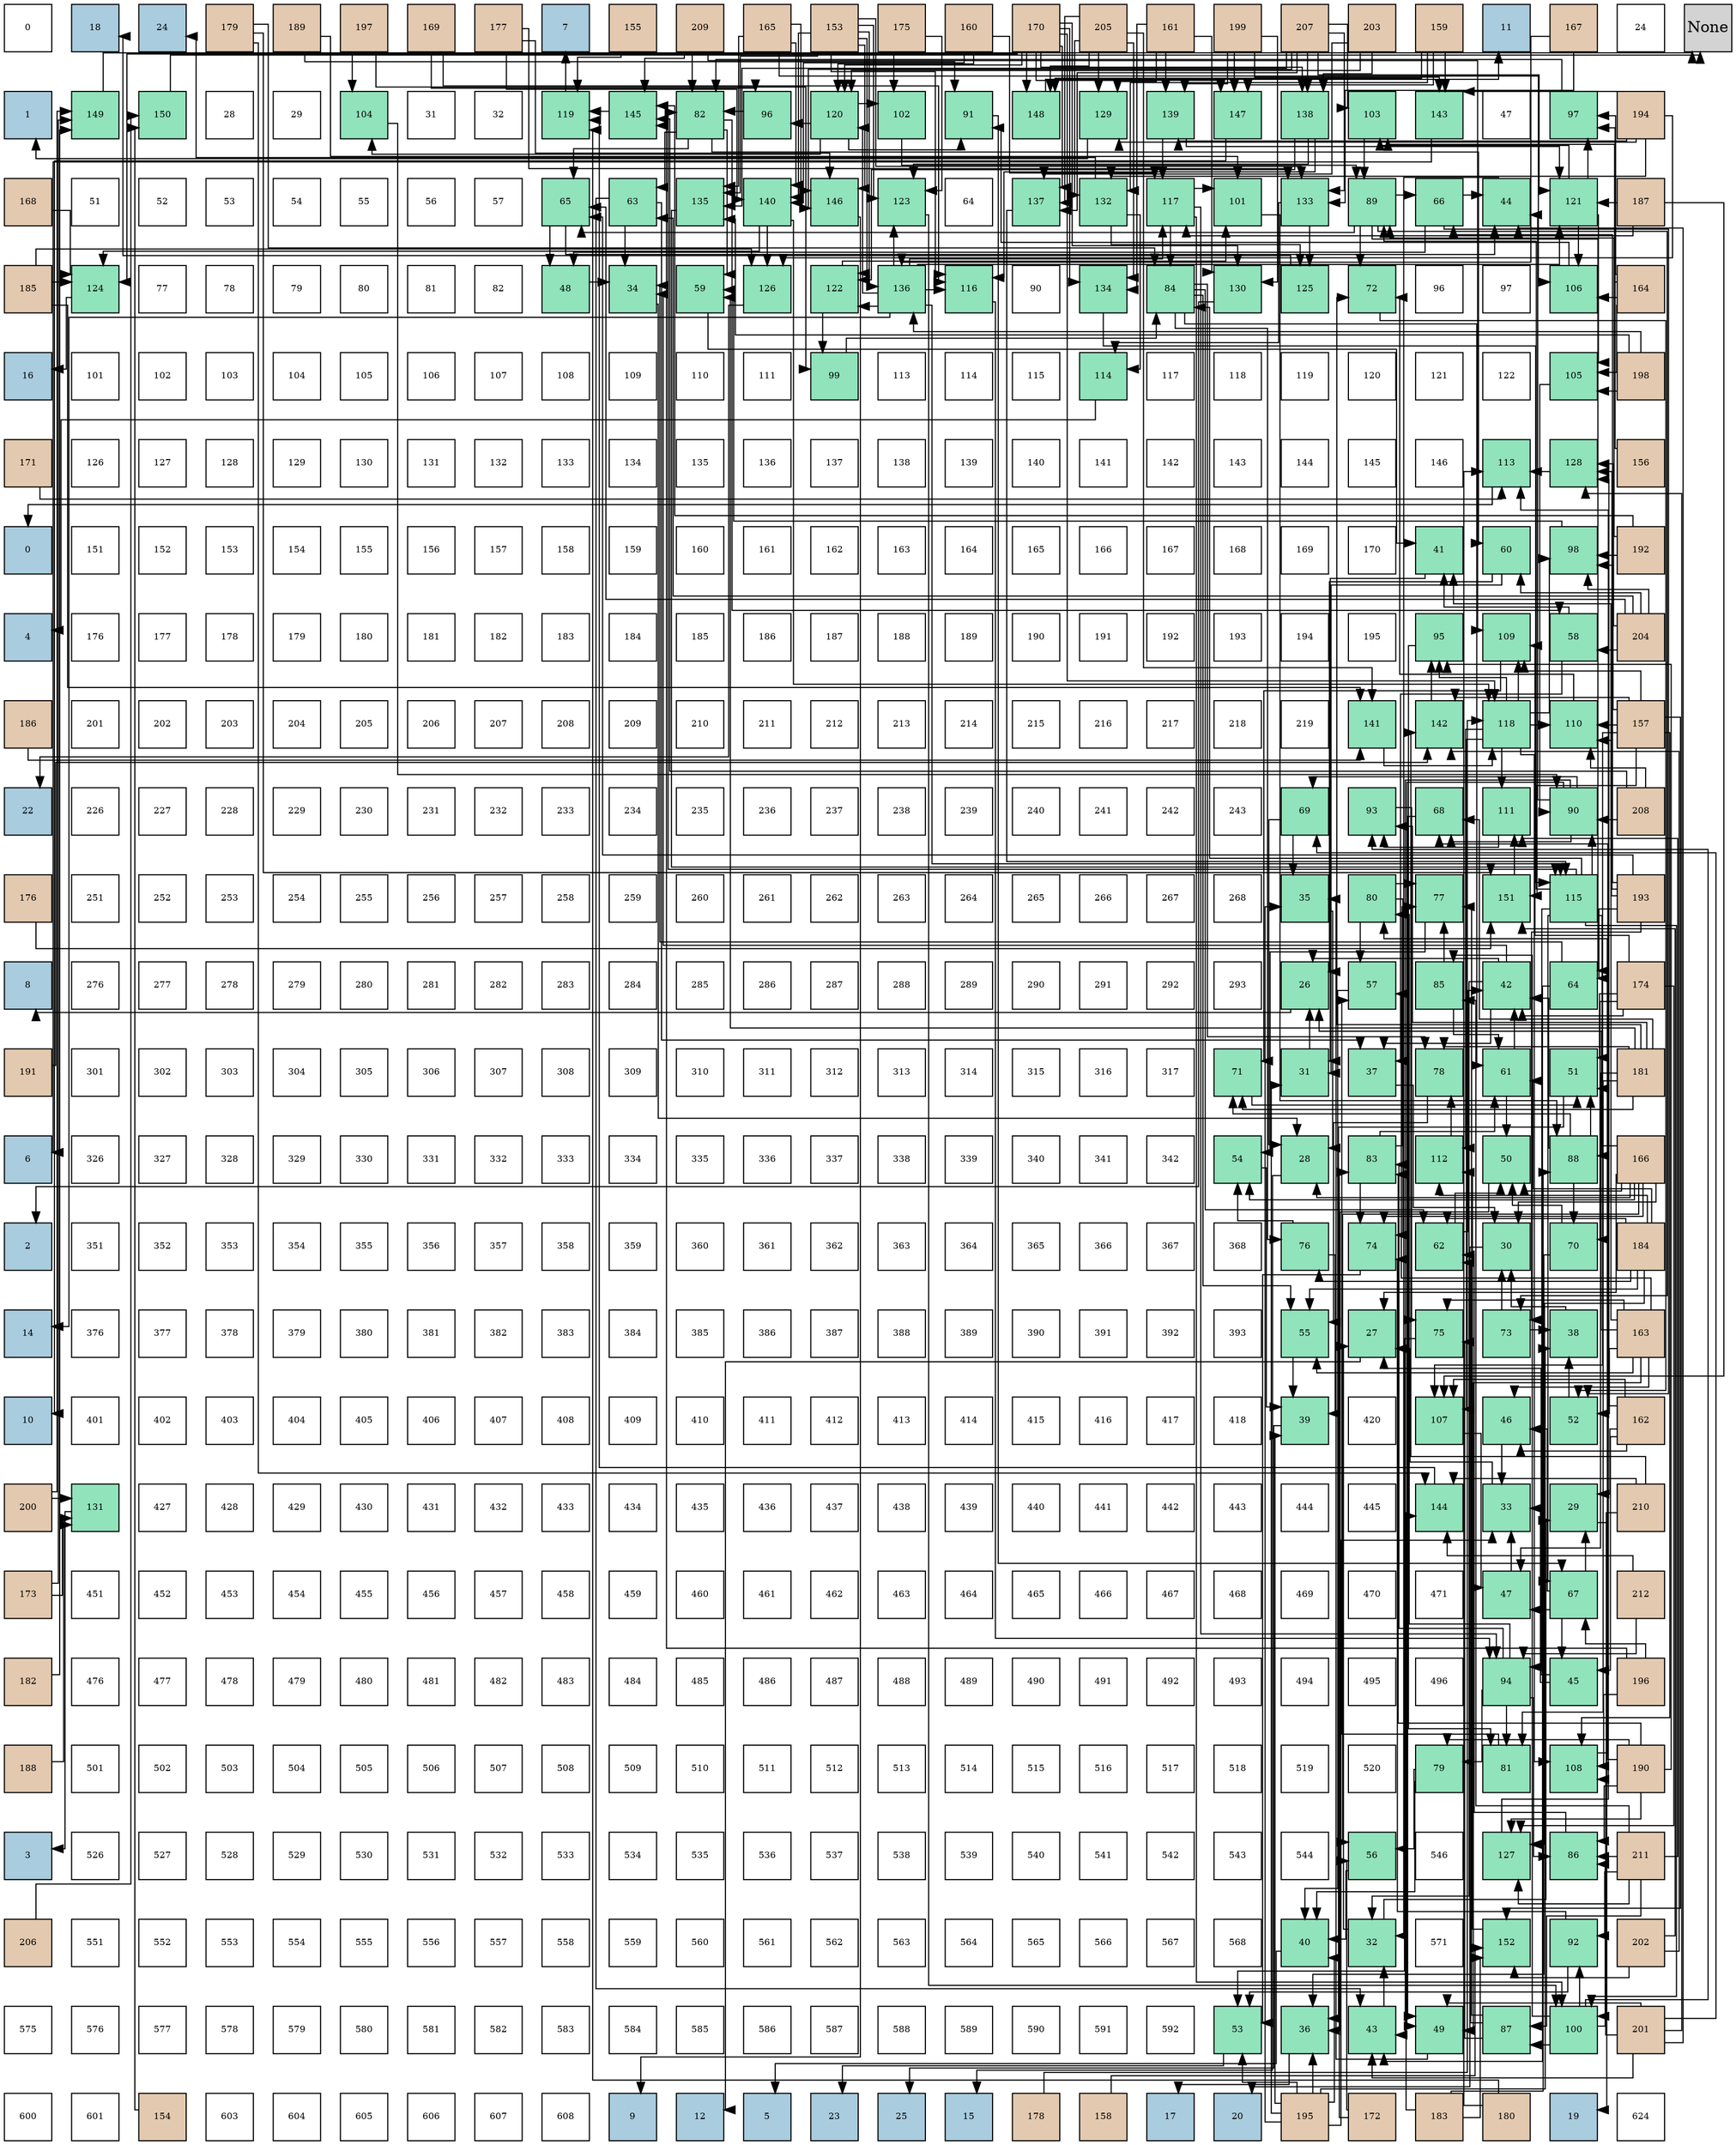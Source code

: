 digraph layout{
 rankdir=TB;
 splines=ortho;
 node [style=filled shape=square fixedsize=true width=0.6];
0[label="0", fontsize=8, fillcolor="#ffffff"];
1[label="18", fontsize=8, fillcolor="#a9ccde"];
2[label="24", fontsize=8, fillcolor="#a9ccde"];
3[label="179", fontsize=8, fillcolor="#e3c9af"];
4[label="189", fontsize=8, fillcolor="#e3c9af"];
5[label="197", fontsize=8, fillcolor="#e3c9af"];
6[label="169", fontsize=8, fillcolor="#e3c9af"];
7[label="177", fontsize=8, fillcolor="#e3c9af"];
8[label="7", fontsize=8, fillcolor="#a9ccde"];
9[label="155", fontsize=8, fillcolor="#e3c9af"];
10[label="209", fontsize=8, fillcolor="#e3c9af"];
11[label="165", fontsize=8, fillcolor="#e3c9af"];
12[label="153", fontsize=8, fillcolor="#e3c9af"];
13[label="175", fontsize=8, fillcolor="#e3c9af"];
14[label="160", fontsize=8, fillcolor="#e3c9af"];
15[label="170", fontsize=8, fillcolor="#e3c9af"];
16[label="205", fontsize=8, fillcolor="#e3c9af"];
17[label="161", fontsize=8, fillcolor="#e3c9af"];
18[label="199", fontsize=8, fillcolor="#e3c9af"];
19[label="207", fontsize=8, fillcolor="#e3c9af"];
20[label="203", fontsize=8, fillcolor="#e3c9af"];
21[label="159", fontsize=8, fillcolor="#e3c9af"];
22[label="11", fontsize=8, fillcolor="#a9ccde"];
23[label="167", fontsize=8, fillcolor="#e3c9af"];
24[label="24", fontsize=8, fillcolor="#ffffff"];
25[label="1", fontsize=8, fillcolor="#a9ccde"];
26[label="149", fontsize=8, fillcolor="#91e3bb"];
27[label="150", fontsize=8, fillcolor="#91e3bb"];
28[label="28", fontsize=8, fillcolor="#ffffff"];
29[label="29", fontsize=8, fillcolor="#ffffff"];
30[label="104", fontsize=8, fillcolor="#91e3bb"];
31[label="31", fontsize=8, fillcolor="#ffffff"];
32[label="32", fontsize=8, fillcolor="#ffffff"];
33[label="119", fontsize=8, fillcolor="#91e3bb"];
34[label="145", fontsize=8, fillcolor="#91e3bb"];
35[label="82", fontsize=8, fillcolor="#91e3bb"];
36[label="96", fontsize=8, fillcolor="#91e3bb"];
37[label="120", fontsize=8, fillcolor="#91e3bb"];
38[label="102", fontsize=8, fillcolor="#91e3bb"];
39[label="91", fontsize=8, fillcolor="#91e3bb"];
40[label="148", fontsize=8, fillcolor="#91e3bb"];
41[label="129", fontsize=8, fillcolor="#91e3bb"];
42[label="139", fontsize=8, fillcolor="#91e3bb"];
43[label="147", fontsize=8, fillcolor="#91e3bb"];
44[label="138", fontsize=8, fillcolor="#91e3bb"];
45[label="103", fontsize=8, fillcolor="#91e3bb"];
46[label="143", fontsize=8, fillcolor="#91e3bb"];
47[label="47", fontsize=8, fillcolor="#ffffff"];
48[label="97", fontsize=8, fillcolor="#91e3bb"];
49[label="194", fontsize=8, fillcolor="#e3c9af"];
50[label="168", fontsize=8, fillcolor="#e3c9af"];
51[label="51", fontsize=8, fillcolor="#ffffff"];
52[label="52", fontsize=8, fillcolor="#ffffff"];
53[label="53", fontsize=8, fillcolor="#ffffff"];
54[label="54", fontsize=8, fillcolor="#ffffff"];
55[label="55", fontsize=8, fillcolor="#ffffff"];
56[label="56", fontsize=8, fillcolor="#ffffff"];
57[label="57", fontsize=8, fillcolor="#ffffff"];
58[label="65", fontsize=8, fillcolor="#91e3bb"];
59[label="63", fontsize=8, fillcolor="#91e3bb"];
60[label="135", fontsize=8, fillcolor="#91e3bb"];
61[label="140", fontsize=8, fillcolor="#91e3bb"];
62[label="146", fontsize=8, fillcolor="#91e3bb"];
63[label="123", fontsize=8, fillcolor="#91e3bb"];
64[label="64", fontsize=8, fillcolor="#ffffff"];
65[label="137", fontsize=8, fillcolor="#91e3bb"];
66[label="132", fontsize=8, fillcolor="#91e3bb"];
67[label="117", fontsize=8, fillcolor="#91e3bb"];
68[label="101", fontsize=8, fillcolor="#91e3bb"];
69[label="133", fontsize=8, fillcolor="#91e3bb"];
70[label="89", fontsize=8, fillcolor="#91e3bb"];
71[label="66", fontsize=8, fillcolor="#91e3bb"];
72[label="44", fontsize=8, fillcolor="#91e3bb"];
73[label="121", fontsize=8, fillcolor="#91e3bb"];
74[label="187", fontsize=8, fillcolor="#e3c9af"];
75[label="185", fontsize=8, fillcolor="#e3c9af"];
76[label="124", fontsize=8, fillcolor="#91e3bb"];
77[label="77", fontsize=8, fillcolor="#ffffff"];
78[label="78", fontsize=8, fillcolor="#ffffff"];
79[label="79", fontsize=8, fillcolor="#ffffff"];
80[label="80", fontsize=8, fillcolor="#ffffff"];
81[label="81", fontsize=8, fillcolor="#ffffff"];
82[label="82", fontsize=8, fillcolor="#ffffff"];
83[label="48", fontsize=8, fillcolor="#91e3bb"];
84[label="34", fontsize=8, fillcolor="#91e3bb"];
85[label="59", fontsize=8, fillcolor="#91e3bb"];
86[label="126", fontsize=8, fillcolor="#91e3bb"];
87[label="122", fontsize=8, fillcolor="#91e3bb"];
88[label="136", fontsize=8, fillcolor="#91e3bb"];
89[label="116", fontsize=8, fillcolor="#91e3bb"];
90[label="90", fontsize=8, fillcolor="#ffffff"];
91[label="134", fontsize=8, fillcolor="#91e3bb"];
92[label="84", fontsize=8, fillcolor="#91e3bb"];
93[label="130", fontsize=8, fillcolor="#91e3bb"];
94[label="125", fontsize=8, fillcolor="#91e3bb"];
95[label="72", fontsize=8, fillcolor="#91e3bb"];
96[label="96", fontsize=8, fillcolor="#ffffff"];
97[label="97", fontsize=8, fillcolor="#ffffff"];
98[label="106", fontsize=8, fillcolor="#91e3bb"];
99[label="164", fontsize=8, fillcolor="#e3c9af"];
100[label="16", fontsize=8, fillcolor="#a9ccde"];
101[label="101", fontsize=8, fillcolor="#ffffff"];
102[label="102", fontsize=8, fillcolor="#ffffff"];
103[label="103", fontsize=8, fillcolor="#ffffff"];
104[label="104", fontsize=8, fillcolor="#ffffff"];
105[label="105", fontsize=8, fillcolor="#ffffff"];
106[label="106", fontsize=8, fillcolor="#ffffff"];
107[label="107", fontsize=8, fillcolor="#ffffff"];
108[label="108", fontsize=8, fillcolor="#ffffff"];
109[label="109", fontsize=8, fillcolor="#ffffff"];
110[label="110", fontsize=8, fillcolor="#ffffff"];
111[label="111", fontsize=8, fillcolor="#ffffff"];
112[label="99", fontsize=8, fillcolor="#91e3bb"];
113[label="113", fontsize=8, fillcolor="#ffffff"];
114[label="114", fontsize=8, fillcolor="#ffffff"];
115[label="115", fontsize=8, fillcolor="#ffffff"];
116[label="114", fontsize=8, fillcolor="#91e3bb"];
117[label="117", fontsize=8, fillcolor="#ffffff"];
118[label="118", fontsize=8, fillcolor="#ffffff"];
119[label="119", fontsize=8, fillcolor="#ffffff"];
120[label="120", fontsize=8, fillcolor="#ffffff"];
121[label="121", fontsize=8, fillcolor="#ffffff"];
122[label="122", fontsize=8, fillcolor="#ffffff"];
123[label="105", fontsize=8, fillcolor="#91e3bb"];
124[label="198", fontsize=8, fillcolor="#e3c9af"];
125[label="171", fontsize=8, fillcolor="#e3c9af"];
126[label="126", fontsize=8, fillcolor="#ffffff"];
127[label="127", fontsize=8, fillcolor="#ffffff"];
128[label="128", fontsize=8, fillcolor="#ffffff"];
129[label="129", fontsize=8, fillcolor="#ffffff"];
130[label="130", fontsize=8, fillcolor="#ffffff"];
131[label="131", fontsize=8, fillcolor="#ffffff"];
132[label="132", fontsize=8, fillcolor="#ffffff"];
133[label="133", fontsize=8, fillcolor="#ffffff"];
134[label="134", fontsize=8, fillcolor="#ffffff"];
135[label="135", fontsize=8, fillcolor="#ffffff"];
136[label="136", fontsize=8, fillcolor="#ffffff"];
137[label="137", fontsize=8, fillcolor="#ffffff"];
138[label="138", fontsize=8, fillcolor="#ffffff"];
139[label="139", fontsize=8, fillcolor="#ffffff"];
140[label="140", fontsize=8, fillcolor="#ffffff"];
141[label="141", fontsize=8, fillcolor="#ffffff"];
142[label="142", fontsize=8, fillcolor="#ffffff"];
143[label="143", fontsize=8, fillcolor="#ffffff"];
144[label="144", fontsize=8, fillcolor="#ffffff"];
145[label="145", fontsize=8, fillcolor="#ffffff"];
146[label="146", fontsize=8, fillcolor="#ffffff"];
147[label="113", fontsize=8, fillcolor="#91e3bb"];
148[label="128", fontsize=8, fillcolor="#91e3bb"];
149[label="156", fontsize=8, fillcolor="#e3c9af"];
150[label="0", fontsize=8, fillcolor="#a9ccde"];
151[label="151", fontsize=8, fillcolor="#ffffff"];
152[label="152", fontsize=8, fillcolor="#ffffff"];
153[label="153", fontsize=8, fillcolor="#ffffff"];
154[label="154", fontsize=8, fillcolor="#ffffff"];
155[label="155", fontsize=8, fillcolor="#ffffff"];
156[label="156", fontsize=8, fillcolor="#ffffff"];
157[label="157", fontsize=8, fillcolor="#ffffff"];
158[label="158", fontsize=8, fillcolor="#ffffff"];
159[label="159", fontsize=8, fillcolor="#ffffff"];
160[label="160", fontsize=8, fillcolor="#ffffff"];
161[label="161", fontsize=8, fillcolor="#ffffff"];
162[label="162", fontsize=8, fillcolor="#ffffff"];
163[label="163", fontsize=8, fillcolor="#ffffff"];
164[label="164", fontsize=8, fillcolor="#ffffff"];
165[label="165", fontsize=8, fillcolor="#ffffff"];
166[label="166", fontsize=8, fillcolor="#ffffff"];
167[label="167", fontsize=8, fillcolor="#ffffff"];
168[label="168", fontsize=8, fillcolor="#ffffff"];
169[label="169", fontsize=8, fillcolor="#ffffff"];
170[label="170", fontsize=8, fillcolor="#ffffff"];
171[label="41", fontsize=8, fillcolor="#91e3bb"];
172[label="60", fontsize=8, fillcolor="#91e3bb"];
173[label="98", fontsize=8, fillcolor="#91e3bb"];
174[label="192", fontsize=8, fillcolor="#e3c9af"];
175[label="4", fontsize=8, fillcolor="#a9ccde"];
176[label="176", fontsize=8, fillcolor="#ffffff"];
177[label="177", fontsize=8, fillcolor="#ffffff"];
178[label="178", fontsize=8, fillcolor="#ffffff"];
179[label="179", fontsize=8, fillcolor="#ffffff"];
180[label="180", fontsize=8, fillcolor="#ffffff"];
181[label="181", fontsize=8, fillcolor="#ffffff"];
182[label="182", fontsize=8, fillcolor="#ffffff"];
183[label="183", fontsize=8, fillcolor="#ffffff"];
184[label="184", fontsize=8, fillcolor="#ffffff"];
185[label="185", fontsize=8, fillcolor="#ffffff"];
186[label="186", fontsize=8, fillcolor="#ffffff"];
187[label="187", fontsize=8, fillcolor="#ffffff"];
188[label="188", fontsize=8, fillcolor="#ffffff"];
189[label="189", fontsize=8, fillcolor="#ffffff"];
190[label="190", fontsize=8, fillcolor="#ffffff"];
191[label="191", fontsize=8, fillcolor="#ffffff"];
192[label="192", fontsize=8, fillcolor="#ffffff"];
193[label="193", fontsize=8, fillcolor="#ffffff"];
194[label="194", fontsize=8, fillcolor="#ffffff"];
195[label="195", fontsize=8, fillcolor="#ffffff"];
196[label="95", fontsize=8, fillcolor="#91e3bb"];
197[label="109", fontsize=8, fillcolor="#91e3bb"];
198[label="58", fontsize=8, fillcolor="#91e3bb"];
199[label="204", fontsize=8, fillcolor="#e3c9af"];
200[label="186", fontsize=8, fillcolor="#e3c9af"];
201[label="201", fontsize=8, fillcolor="#ffffff"];
202[label="202", fontsize=8, fillcolor="#ffffff"];
203[label="203", fontsize=8, fillcolor="#ffffff"];
204[label="204", fontsize=8, fillcolor="#ffffff"];
205[label="205", fontsize=8, fillcolor="#ffffff"];
206[label="206", fontsize=8, fillcolor="#ffffff"];
207[label="207", fontsize=8, fillcolor="#ffffff"];
208[label="208", fontsize=8, fillcolor="#ffffff"];
209[label="209", fontsize=8, fillcolor="#ffffff"];
210[label="210", fontsize=8, fillcolor="#ffffff"];
211[label="211", fontsize=8, fillcolor="#ffffff"];
212[label="212", fontsize=8, fillcolor="#ffffff"];
213[label="213", fontsize=8, fillcolor="#ffffff"];
214[label="214", fontsize=8, fillcolor="#ffffff"];
215[label="215", fontsize=8, fillcolor="#ffffff"];
216[label="216", fontsize=8, fillcolor="#ffffff"];
217[label="217", fontsize=8, fillcolor="#ffffff"];
218[label="218", fontsize=8, fillcolor="#ffffff"];
219[label="219", fontsize=8, fillcolor="#ffffff"];
220[label="141", fontsize=8, fillcolor="#91e3bb"];
221[label="142", fontsize=8, fillcolor="#91e3bb"];
222[label="118", fontsize=8, fillcolor="#91e3bb"];
223[label="110", fontsize=8, fillcolor="#91e3bb"];
224[label="157", fontsize=8, fillcolor="#e3c9af"];
225[label="22", fontsize=8, fillcolor="#a9ccde"];
226[label="226", fontsize=8, fillcolor="#ffffff"];
227[label="227", fontsize=8, fillcolor="#ffffff"];
228[label="228", fontsize=8, fillcolor="#ffffff"];
229[label="229", fontsize=8, fillcolor="#ffffff"];
230[label="230", fontsize=8, fillcolor="#ffffff"];
231[label="231", fontsize=8, fillcolor="#ffffff"];
232[label="232", fontsize=8, fillcolor="#ffffff"];
233[label="233", fontsize=8, fillcolor="#ffffff"];
234[label="234", fontsize=8, fillcolor="#ffffff"];
235[label="235", fontsize=8, fillcolor="#ffffff"];
236[label="236", fontsize=8, fillcolor="#ffffff"];
237[label="237", fontsize=8, fillcolor="#ffffff"];
238[label="238", fontsize=8, fillcolor="#ffffff"];
239[label="239", fontsize=8, fillcolor="#ffffff"];
240[label="240", fontsize=8, fillcolor="#ffffff"];
241[label="241", fontsize=8, fillcolor="#ffffff"];
242[label="242", fontsize=8, fillcolor="#ffffff"];
243[label="243", fontsize=8, fillcolor="#ffffff"];
244[label="69", fontsize=8, fillcolor="#91e3bb"];
245[label="93", fontsize=8, fillcolor="#91e3bb"];
246[label="68", fontsize=8, fillcolor="#91e3bb"];
247[label="111", fontsize=8, fillcolor="#91e3bb"];
248[label="90", fontsize=8, fillcolor="#91e3bb"];
249[label="208", fontsize=8, fillcolor="#e3c9af"];
250[label="176", fontsize=8, fillcolor="#e3c9af"];
251[label="251", fontsize=8, fillcolor="#ffffff"];
252[label="252", fontsize=8, fillcolor="#ffffff"];
253[label="253", fontsize=8, fillcolor="#ffffff"];
254[label="254", fontsize=8, fillcolor="#ffffff"];
255[label="255", fontsize=8, fillcolor="#ffffff"];
256[label="256", fontsize=8, fillcolor="#ffffff"];
257[label="257", fontsize=8, fillcolor="#ffffff"];
258[label="258", fontsize=8, fillcolor="#ffffff"];
259[label="259", fontsize=8, fillcolor="#ffffff"];
260[label="260", fontsize=8, fillcolor="#ffffff"];
261[label="261", fontsize=8, fillcolor="#ffffff"];
262[label="262", fontsize=8, fillcolor="#ffffff"];
263[label="263", fontsize=8, fillcolor="#ffffff"];
264[label="264", fontsize=8, fillcolor="#ffffff"];
265[label="265", fontsize=8, fillcolor="#ffffff"];
266[label="266", fontsize=8, fillcolor="#ffffff"];
267[label="267", fontsize=8, fillcolor="#ffffff"];
268[label="268", fontsize=8, fillcolor="#ffffff"];
269[label="35", fontsize=8, fillcolor="#91e3bb"];
270[label="80", fontsize=8, fillcolor="#91e3bb"];
271[label="77", fontsize=8, fillcolor="#91e3bb"];
272[label="151", fontsize=8, fillcolor="#91e3bb"];
273[label="115", fontsize=8, fillcolor="#91e3bb"];
274[label="193", fontsize=8, fillcolor="#e3c9af"];
275[label="8", fontsize=8, fillcolor="#a9ccde"];
276[label="276", fontsize=8, fillcolor="#ffffff"];
277[label="277", fontsize=8, fillcolor="#ffffff"];
278[label="278", fontsize=8, fillcolor="#ffffff"];
279[label="279", fontsize=8, fillcolor="#ffffff"];
280[label="280", fontsize=8, fillcolor="#ffffff"];
281[label="281", fontsize=8, fillcolor="#ffffff"];
282[label="282", fontsize=8, fillcolor="#ffffff"];
283[label="283", fontsize=8, fillcolor="#ffffff"];
284[label="284", fontsize=8, fillcolor="#ffffff"];
285[label="285", fontsize=8, fillcolor="#ffffff"];
286[label="286", fontsize=8, fillcolor="#ffffff"];
287[label="287", fontsize=8, fillcolor="#ffffff"];
288[label="288", fontsize=8, fillcolor="#ffffff"];
289[label="289", fontsize=8, fillcolor="#ffffff"];
290[label="290", fontsize=8, fillcolor="#ffffff"];
291[label="291", fontsize=8, fillcolor="#ffffff"];
292[label="292", fontsize=8, fillcolor="#ffffff"];
293[label="293", fontsize=8, fillcolor="#ffffff"];
294[label="26", fontsize=8, fillcolor="#91e3bb"];
295[label="57", fontsize=8, fillcolor="#91e3bb"];
296[label="85", fontsize=8, fillcolor="#91e3bb"];
297[label="42", fontsize=8, fillcolor="#91e3bb"];
298[label="64", fontsize=8, fillcolor="#91e3bb"];
299[label="174", fontsize=8, fillcolor="#e3c9af"];
300[label="191", fontsize=8, fillcolor="#e3c9af"];
301[label="301", fontsize=8, fillcolor="#ffffff"];
302[label="302", fontsize=8, fillcolor="#ffffff"];
303[label="303", fontsize=8, fillcolor="#ffffff"];
304[label="304", fontsize=8, fillcolor="#ffffff"];
305[label="305", fontsize=8, fillcolor="#ffffff"];
306[label="306", fontsize=8, fillcolor="#ffffff"];
307[label="307", fontsize=8, fillcolor="#ffffff"];
308[label="308", fontsize=8, fillcolor="#ffffff"];
309[label="309", fontsize=8, fillcolor="#ffffff"];
310[label="310", fontsize=8, fillcolor="#ffffff"];
311[label="311", fontsize=8, fillcolor="#ffffff"];
312[label="312", fontsize=8, fillcolor="#ffffff"];
313[label="313", fontsize=8, fillcolor="#ffffff"];
314[label="314", fontsize=8, fillcolor="#ffffff"];
315[label="315", fontsize=8, fillcolor="#ffffff"];
316[label="316", fontsize=8, fillcolor="#ffffff"];
317[label="317", fontsize=8, fillcolor="#ffffff"];
318[label="71", fontsize=8, fillcolor="#91e3bb"];
319[label="31", fontsize=8, fillcolor="#91e3bb"];
320[label="37", fontsize=8, fillcolor="#91e3bb"];
321[label="78", fontsize=8, fillcolor="#91e3bb"];
322[label="61", fontsize=8, fillcolor="#91e3bb"];
323[label="51", fontsize=8, fillcolor="#91e3bb"];
324[label="181", fontsize=8, fillcolor="#e3c9af"];
325[label="6", fontsize=8, fillcolor="#a9ccde"];
326[label="326", fontsize=8, fillcolor="#ffffff"];
327[label="327", fontsize=8, fillcolor="#ffffff"];
328[label="328", fontsize=8, fillcolor="#ffffff"];
329[label="329", fontsize=8, fillcolor="#ffffff"];
330[label="330", fontsize=8, fillcolor="#ffffff"];
331[label="331", fontsize=8, fillcolor="#ffffff"];
332[label="332", fontsize=8, fillcolor="#ffffff"];
333[label="333", fontsize=8, fillcolor="#ffffff"];
334[label="334", fontsize=8, fillcolor="#ffffff"];
335[label="335", fontsize=8, fillcolor="#ffffff"];
336[label="336", fontsize=8, fillcolor="#ffffff"];
337[label="337", fontsize=8, fillcolor="#ffffff"];
338[label="338", fontsize=8, fillcolor="#ffffff"];
339[label="339", fontsize=8, fillcolor="#ffffff"];
340[label="340", fontsize=8, fillcolor="#ffffff"];
341[label="341", fontsize=8, fillcolor="#ffffff"];
342[label="342", fontsize=8, fillcolor="#ffffff"];
343[label="54", fontsize=8, fillcolor="#91e3bb"];
344[label="28", fontsize=8, fillcolor="#91e3bb"];
345[label="83", fontsize=8, fillcolor="#91e3bb"];
346[label="112", fontsize=8, fillcolor="#91e3bb"];
347[label="50", fontsize=8, fillcolor="#91e3bb"];
348[label="88", fontsize=8, fillcolor="#91e3bb"];
349[label="166", fontsize=8, fillcolor="#e3c9af"];
350[label="2", fontsize=8, fillcolor="#a9ccde"];
351[label="351", fontsize=8, fillcolor="#ffffff"];
352[label="352", fontsize=8, fillcolor="#ffffff"];
353[label="353", fontsize=8, fillcolor="#ffffff"];
354[label="354", fontsize=8, fillcolor="#ffffff"];
355[label="355", fontsize=8, fillcolor="#ffffff"];
356[label="356", fontsize=8, fillcolor="#ffffff"];
357[label="357", fontsize=8, fillcolor="#ffffff"];
358[label="358", fontsize=8, fillcolor="#ffffff"];
359[label="359", fontsize=8, fillcolor="#ffffff"];
360[label="360", fontsize=8, fillcolor="#ffffff"];
361[label="361", fontsize=8, fillcolor="#ffffff"];
362[label="362", fontsize=8, fillcolor="#ffffff"];
363[label="363", fontsize=8, fillcolor="#ffffff"];
364[label="364", fontsize=8, fillcolor="#ffffff"];
365[label="365", fontsize=8, fillcolor="#ffffff"];
366[label="366", fontsize=8, fillcolor="#ffffff"];
367[label="367", fontsize=8, fillcolor="#ffffff"];
368[label="368", fontsize=8, fillcolor="#ffffff"];
369[label="76", fontsize=8, fillcolor="#91e3bb"];
370[label="74", fontsize=8, fillcolor="#91e3bb"];
371[label="62", fontsize=8, fillcolor="#91e3bb"];
372[label="30", fontsize=8, fillcolor="#91e3bb"];
373[label="70", fontsize=8, fillcolor="#91e3bb"];
374[label="184", fontsize=8, fillcolor="#e3c9af"];
375[label="14", fontsize=8, fillcolor="#a9ccde"];
376[label="376", fontsize=8, fillcolor="#ffffff"];
377[label="377", fontsize=8, fillcolor="#ffffff"];
378[label="378", fontsize=8, fillcolor="#ffffff"];
379[label="379", fontsize=8, fillcolor="#ffffff"];
380[label="380", fontsize=8, fillcolor="#ffffff"];
381[label="381", fontsize=8, fillcolor="#ffffff"];
382[label="382", fontsize=8, fillcolor="#ffffff"];
383[label="383", fontsize=8, fillcolor="#ffffff"];
384[label="384", fontsize=8, fillcolor="#ffffff"];
385[label="385", fontsize=8, fillcolor="#ffffff"];
386[label="386", fontsize=8, fillcolor="#ffffff"];
387[label="387", fontsize=8, fillcolor="#ffffff"];
388[label="388", fontsize=8, fillcolor="#ffffff"];
389[label="389", fontsize=8, fillcolor="#ffffff"];
390[label="390", fontsize=8, fillcolor="#ffffff"];
391[label="391", fontsize=8, fillcolor="#ffffff"];
392[label="392", fontsize=8, fillcolor="#ffffff"];
393[label="393", fontsize=8, fillcolor="#ffffff"];
394[label="55", fontsize=8, fillcolor="#91e3bb"];
395[label="27", fontsize=8, fillcolor="#91e3bb"];
396[label="75", fontsize=8, fillcolor="#91e3bb"];
397[label="73", fontsize=8, fillcolor="#91e3bb"];
398[label="38", fontsize=8, fillcolor="#91e3bb"];
399[label="163", fontsize=8, fillcolor="#e3c9af"];
400[label="10", fontsize=8, fillcolor="#a9ccde"];
401[label="401", fontsize=8, fillcolor="#ffffff"];
402[label="402", fontsize=8, fillcolor="#ffffff"];
403[label="403", fontsize=8, fillcolor="#ffffff"];
404[label="404", fontsize=8, fillcolor="#ffffff"];
405[label="405", fontsize=8, fillcolor="#ffffff"];
406[label="406", fontsize=8, fillcolor="#ffffff"];
407[label="407", fontsize=8, fillcolor="#ffffff"];
408[label="408", fontsize=8, fillcolor="#ffffff"];
409[label="409", fontsize=8, fillcolor="#ffffff"];
410[label="410", fontsize=8, fillcolor="#ffffff"];
411[label="411", fontsize=8, fillcolor="#ffffff"];
412[label="412", fontsize=8, fillcolor="#ffffff"];
413[label="413", fontsize=8, fillcolor="#ffffff"];
414[label="414", fontsize=8, fillcolor="#ffffff"];
415[label="415", fontsize=8, fillcolor="#ffffff"];
416[label="416", fontsize=8, fillcolor="#ffffff"];
417[label="417", fontsize=8, fillcolor="#ffffff"];
418[label="418", fontsize=8, fillcolor="#ffffff"];
419[label="39", fontsize=8, fillcolor="#91e3bb"];
420[label="420", fontsize=8, fillcolor="#ffffff"];
421[label="107", fontsize=8, fillcolor="#91e3bb"];
422[label="46", fontsize=8, fillcolor="#91e3bb"];
423[label="52", fontsize=8, fillcolor="#91e3bb"];
424[label="162", fontsize=8, fillcolor="#e3c9af"];
425[label="200", fontsize=8, fillcolor="#e3c9af"];
426[label="131", fontsize=8, fillcolor="#91e3bb"];
427[label="427", fontsize=8, fillcolor="#ffffff"];
428[label="428", fontsize=8, fillcolor="#ffffff"];
429[label="429", fontsize=8, fillcolor="#ffffff"];
430[label="430", fontsize=8, fillcolor="#ffffff"];
431[label="431", fontsize=8, fillcolor="#ffffff"];
432[label="432", fontsize=8, fillcolor="#ffffff"];
433[label="433", fontsize=8, fillcolor="#ffffff"];
434[label="434", fontsize=8, fillcolor="#ffffff"];
435[label="435", fontsize=8, fillcolor="#ffffff"];
436[label="436", fontsize=8, fillcolor="#ffffff"];
437[label="437", fontsize=8, fillcolor="#ffffff"];
438[label="438", fontsize=8, fillcolor="#ffffff"];
439[label="439", fontsize=8, fillcolor="#ffffff"];
440[label="440", fontsize=8, fillcolor="#ffffff"];
441[label="441", fontsize=8, fillcolor="#ffffff"];
442[label="442", fontsize=8, fillcolor="#ffffff"];
443[label="443", fontsize=8, fillcolor="#ffffff"];
444[label="444", fontsize=8, fillcolor="#ffffff"];
445[label="445", fontsize=8, fillcolor="#ffffff"];
446[label="144", fontsize=8, fillcolor="#91e3bb"];
447[label="33", fontsize=8, fillcolor="#91e3bb"];
448[label="29", fontsize=8, fillcolor="#91e3bb"];
449[label="210", fontsize=8, fillcolor="#e3c9af"];
450[label="173", fontsize=8, fillcolor="#e3c9af"];
451[label="451", fontsize=8, fillcolor="#ffffff"];
452[label="452", fontsize=8, fillcolor="#ffffff"];
453[label="453", fontsize=8, fillcolor="#ffffff"];
454[label="454", fontsize=8, fillcolor="#ffffff"];
455[label="455", fontsize=8, fillcolor="#ffffff"];
456[label="456", fontsize=8, fillcolor="#ffffff"];
457[label="457", fontsize=8, fillcolor="#ffffff"];
458[label="458", fontsize=8, fillcolor="#ffffff"];
459[label="459", fontsize=8, fillcolor="#ffffff"];
460[label="460", fontsize=8, fillcolor="#ffffff"];
461[label="461", fontsize=8, fillcolor="#ffffff"];
462[label="462", fontsize=8, fillcolor="#ffffff"];
463[label="463", fontsize=8, fillcolor="#ffffff"];
464[label="464", fontsize=8, fillcolor="#ffffff"];
465[label="465", fontsize=8, fillcolor="#ffffff"];
466[label="466", fontsize=8, fillcolor="#ffffff"];
467[label="467", fontsize=8, fillcolor="#ffffff"];
468[label="468", fontsize=8, fillcolor="#ffffff"];
469[label="469", fontsize=8, fillcolor="#ffffff"];
470[label="470", fontsize=8, fillcolor="#ffffff"];
471[label="471", fontsize=8, fillcolor="#ffffff"];
472[label="47", fontsize=8, fillcolor="#91e3bb"];
473[label="67", fontsize=8, fillcolor="#91e3bb"];
474[label="212", fontsize=8, fillcolor="#e3c9af"];
475[label="182", fontsize=8, fillcolor="#e3c9af"];
476[label="476", fontsize=8, fillcolor="#ffffff"];
477[label="477", fontsize=8, fillcolor="#ffffff"];
478[label="478", fontsize=8, fillcolor="#ffffff"];
479[label="479", fontsize=8, fillcolor="#ffffff"];
480[label="480", fontsize=8, fillcolor="#ffffff"];
481[label="481", fontsize=8, fillcolor="#ffffff"];
482[label="482", fontsize=8, fillcolor="#ffffff"];
483[label="483", fontsize=8, fillcolor="#ffffff"];
484[label="484", fontsize=8, fillcolor="#ffffff"];
485[label="485", fontsize=8, fillcolor="#ffffff"];
486[label="486", fontsize=8, fillcolor="#ffffff"];
487[label="487", fontsize=8, fillcolor="#ffffff"];
488[label="488", fontsize=8, fillcolor="#ffffff"];
489[label="489", fontsize=8, fillcolor="#ffffff"];
490[label="490", fontsize=8, fillcolor="#ffffff"];
491[label="491", fontsize=8, fillcolor="#ffffff"];
492[label="492", fontsize=8, fillcolor="#ffffff"];
493[label="493", fontsize=8, fillcolor="#ffffff"];
494[label="494", fontsize=8, fillcolor="#ffffff"];
495[label="495", fontsize=8, fillcolor="#ffffff"];
496[label="496", fontsize=8, fillcolor="#ffffff"];
497[label="94", fontsize=8, fillcolor="#91e3bb"];
498[label="45", fontsize=8, fillcolor="#91e3bb"];
499[label="196", fontsize=8, fillcolor="#e3c9af"];
500[label="188", fontsize=8, fillcolor="#e3c9af"];
501[label="501", fontsize=8, fillcolor="#ffffff"];
502[label="502", fontsize=8, fillcolor="#ffffff"];
503[label="503", fontsize=8, fillcolor="#ffffff"];
504[label="504", fontsize=8, fillcolor="#ffffff"];
505[label="505", fontsize=8, fillcolor="#ffffff"];
506[label="506", fontsize=8, fillcolor="#ffffff"];
507[label="507", fontsize=8, fillcolor="#ffffff"];
508[label="508", fontsize=8, fillcolor="#ffffff"];
509[label="509", fontsize=8, fillcolor="#ffffff"];
510[label="510", fontsize=8, fillcolor="#ffffff"];
511[label="511", fontsize=8, fillcolor="#ffffff"];
512[label="512", fontsize=8, fillcolor="#ffffff"];
513[label="513", fontsize=8, fillcolor="#ffffff"];
514[label="514", fontsize=8, fillcolor="#ffffff"];
515[label="515", fontsize=8, fillcolor="#ffffff"];
516[label="516", fontsize=8, fillcolor="#ffffff"];
517[label="517", fontsize=8, fillcolor="#ffffff"];
518[label="518", fontsize=8, fillcolor="#ffffff"];
519[label="519", fontsize=8, fillcolor="#ffffff"];
520[label="520", fontsize=8, fillcolor="#ffffff"];
521[label="79", fontsize=8, fillcolor="#91e3bb"];
522[label="81", fontsize=8, fillcolor="#91e3bb"];
523[label="108", fontsize=8, fillcolor="#91e3bb"];
524[label="190", fontsize=8, fillcolor="#e3c9af"];
525[label="3", fontsize=8, fillcolor="#a9ccde"];
526[label="526", fontsize=8, fillcolor="#ffffff"];
527[label="527", fontsize=8, fillcolor="#ffffff"];
528[label="528", fontsize=8, fillcolor="#ffffff"];
529[label="529", fontsize=8, fillcolor="#ffffff"];
530[label="530", fontsize=8, fillcolor="#ffffff"];
531[label="531", fontsize=8, fillcolor="#ffffff"];
532[label="532", fontsize=8, fillcolor="#ffffff"];
533[label="533", fontsize=8, fillcolor="#ffffff"];
534[label="534", fontsize=8, fillcolor="#ffffff"];
535[label="535", fontsize=8, fillcolor="#ffffff"];
536[label="536", fontsize=8, fillcolor="#ffffff"];
537[label="537", fontsize=8, fillcolor="#ffffff"];
538[label="538", fontsize=8, fillcolor="#ffffff"];
539[label="539", fontsize=8, fillcolor="#ffffff"];
540[label="540", fontsize=8, fillcolor="#ffffff"];
541[label="541", fontsize=8, fillcolor="#ffffff"];
542[label="542", fontsize=8, fillcolor="#ffffff"];
543[label="543", fontsize=8, fillcolor="#ffffff"];
544[label="544", fontsize=8, fillcolor="#ffffff"];
545[label="56", fontsize=8, fillcolor="#91e3bb"];
546[label="546", fontsize=8, fillcolor="#ffffff"];
547[label="127", fontsize=8, fillcolor="#91e3bb"];
548[label="86", fontsize=8, fillcolor="#91e3bb"];
549[label="211", fontsize=8, fillcolor="#e3c9af"];
550[label="206", fontsize=8, fillcolor="#e3c9af"];
551[label="551", fontsize=8, fillcolor="#ffffff"];
552[label="552", fontsize=8, fillcolor="#ffffff"];
553[label="553", fontsize=8, fillcolor="#ffffff"];
554[label="554", fontsize=8, fillcolor="#ffffff"];
555[label="555", fontsize=8, fillcolor="#ffffff"];
556[label="556", fontsize=8, fillcolor="#ffffff"];
557[label="557", fontsize=8, fillcolor="#ffffff"];
558[label="558", fontsize=8, fillcolor="#ffffff"];
559[label="559", fontsize=8, fillcolor="#ffffff"];
560[label="560", fontsize=8, fillcolor="#ffffff"];
561[label="561", fontsize=8, fillcolor="#ffffff"];
562[label="562", fontsize=8, fillcolor="#ffffff"];
563[label="563", fontsize=8, fillcolor="#ffffff"];
564[label="564", fontsize=8, fillcolor="#ffffff"];
565[label="565", fontsize=8, fillcolor="#ffffff"];
566[label="566", fontsize=8, fillcolor="#ffffff"];
567[label="567", fontsize=8, fillcolor="#ffffff"];
568[label="568", fontsize=8, fillcolor="#ffffff"];
569[label="40", fontsize=8, fillcolor="#91e3bb"];
570[label="32", fontsize=8, fillcolor="#91e3bb"];
571[label="571", fontsize=8, fillcolor="#ffffff"];
572[label="152", fontsize=8, fillcolor="#91e3bb"];
573[label="92", fontsize=8, fillcolor="#91e3bb"];
574[label="202", fontsize=8, fillcolor="#e3c9af"];
575[label="575", fontsize=8, fillcolor="#ffffff"];
576[label="576", fontsize=8, fillcolor="#ffffff"];
577[label="577", fontsize=8, fillcolor="#ffffff"];
578[label="578", fontsize=8, fillcolor="#ffffff"];
579[label="579", fontsize=8, fillcolor="#ffffff"];
580[label="580", fontsize=8, fillcolor="#ffffff"];
581[label="581", fontsize=8, fillcolor="#ffffff"];
582[label="582", fontsize=8, fillcolor="#ffffff"];
583[label="583", fontsize=8, fillcolor="#ffffff"];
584[label="584", fontsize=8, fillcolor="#ffffff"];
585[label="585", fontsize=8, fillcolor="#ffffff"];
586[label="586", fontsize=8, fillcolor="#ffffff"];
587[label="587", fontsize=8, fillcolor="#ffffff"];
588[label="588", fontsize=8, fillcolor="#ffffff"];
589[label="589", fontsize=8, fillcolor="#ffffff"];
590[label="590", fontsize=8, fillcolor="#ffffff"];
591[label="591", fontsize=8, fillcolor="#ffffff"];
592[label="592", fontsize=8, fillcolor="#ffffff"];
593[label="53", fontsize=8, fillcolor="#91e3bb"];
594[label="36", fontsize=8, fillcolor="#91e3bb"];
595[label="43", fontsize=8, fillcolor="#91e3bb"];
596[label="49", fontsize=8, fillcolor="#91e3bb"];
597[label="87", fontsize=8, fillcolor="#91e3bb"];
598[label="100", fontsize=8, fillcolor="#91e3bb"];
599[label="201", fontsize=8, fillcolor="#e3c9af"];
600[label="600", fontsize=8, fillcolor="#ffffff"];
601[label="601", fontsize=8, fillcolor="#ffffff"];
602[label="154", fontsize=8, fillcolor="#e3c9af"];
603[label="603", fontsize=8, fillcolor="#ffffff"];
604[label="604", fontsize=8, fillcolor="#ffffff"];
605[label="605", fontsize=8, fillcolor="#ffffff"];
606[label="606", fontsize=8, fillcolor="#ffffff"];
607[label="607", fontsize=8, fillcolor="#ffffff"];
608[label="608", fontsize=8, fillcolor="#ffffff"];
609[label="9", fontsize=8, fillcolor="#a9ccde"];
610[label="12", fontsize=8, fillcolor="#a9ccde"];
611[label="5", fontsize=8, fillcolor="#a9ccde"];
612[label="23", fontsize=8, fillcolor="#a9ccde"];
613[label="25", fontsize=8, fillcolor="#a9ccde"];
614[label="15", fontsize=8, fillcolor="#a9ccde"];
615[label="178", fontsize=8, fillcolor="#e3c9af"];
616[label="158", fontsize=8, fillcolor="#e3c9af"];
617[label="17", fontsize=8, fillcolor="#a9ccde"];
618[label="20", fontsize=8, fillcolor="#a9ccde"];
619[label="195", fontsize=8, fillcolor="#e3c9af"];
620[label="172", fontsize=8, fillcolor="#e3c9af"];
621[label="183", fontsize=8, fillcolor="#e3c9af"];
622[label="180", fontsize=8, fillcolor="#e3c9af"];
623[label="19", fontsize=8, fillcolor="#a9ccde"];
624[label="624", fontsize=8, fillcolor="#ffffff"];
edge [constraint=false, style=vis];294 -> 275;
395 -> 610;
344 -> 614;
448 -> 623;
372 -> 618;
319 -> 294;
570 -> 395;
570 -> 448;
447 -> 395;
84 -> 344;
269 -> 344;
594 -> 617;
320 -> 372;
398 -> 372;
419 -> 613;
569 -> 611;
171 -> 319;
297 -> 294;
297 -> 570;
297 -> 84;
297 -> 320;
595 -> 570;
72 -> 570;
498 -> 395;
498 -> 447;
422 -> 447;
472 -> 447;
83 -> 84;
596 -> 269;
347 -> 594;
323 -> 594;
423 -> 398;
593 -> 612;
343 -> 419;
394 -> 419;
545 -> 569;
295 -> 569;
198 -> 320;
198 -> 171;
85 -> 171;
172 -> 294;
172 -> 319;
322 -> 297;
322 -> 347;
371 -> 297;
371 -> 347;
59 -> 84;
59 -> 320;
59 -> 595;
298 -> 84;
298 -> 595;
58 -> 72;
58 -> 83;
71 -> 72;
71 -> 83;
71 -> 423;
473 -> 448;
473 -> 498;
473 -> 422;
473 -> 472;
246 -> 596;
244 -> 344;
244 -> 269;
373 -> 594;
373 -> 347;
318 -> 323;
95 -> 423;
397 -> 372;
397 -> 398;
370 -> 593;
396 -> 593;
369 -> 419;
369 -> 343;
271 -> 343;
321 -> 394;
521 -> 569;
521 -> 545;
270 -> 295;
270 -> 370;
270 -> 271;
522 -> 295;
35 -> 198;
35 -> 85;
35 -> 172;
35 -> 59;
35 -> 58;
345 -> 322;
345 -> 370;
345 -> 271;
92 -> 394;
92 -> 322;
92 -> 371;
92 -> 369;
92 -> 321;
296 -> 322;
296 -> 271;
548 -> 371;
597 -> 371;
597 -> 396;
597 -> 271;
348 -> 297;
348 -> 323;
348 -> 373;
348 -> 318;
70 -> 298;
70 -> 58;
70 -> 71;
70 -> 95;
70 -> 397;
248 -> 595;
248 -> 72;
248 -> 596;
248 -> 246;
248 -> 244;
39 -> 473;
573 -> 593;
573 -> 370;
245 -> 396;
497 -> 521;
497 -> 270;
497 -> 522;
497 -> 345;
497 -> 548;
196 -> 522;
36 -> 35;
48 -> 35;
173 -> 85;
112 -> 92;
598 -> 296;
598 -> 548;
598 -> 597;
598 -> 573;
598 -> 245;
68 -> 348;
38 -> 70;
45 -> 70;
30 -> 248;
123 -> 248;
98 -> 39;
421 -> 472;
523 -> 246;
197 -> 318;
223 -> 95;
247 -> 245;
346 -> 321;
147 -> 150;
116 -> 175;
273 -> 473;
273 -> 35;
273 -> 92;
273 -> 348;
273 -> 70;
273 -> 248;
273 -> 497;
273 -> 598;
89 -> 497;
67 -> 92;
67 -> 497;
67 -> 598;
67 -> 68;
222 -> 196;
222 -> 173;
222 -> 421;
222 -> 523;
222 -> 197;
222 -> 223;
222 -> 247;
222 -> 346;
33 -> 8;
37 -> 39;
37 -> 36;
37 -> 38;
37 -> 30;
73 -> 48;
73 -> 45;
73 -> 123;
73 -> 98;
87 -> 112;
87 -> 68;
63 -> 598;
76 -> 100;
94 -> 1;
86 -> 225;
547 -> 147;
148 -> 147;
41 -> 25;
93 -> 350;
426 -> 525;
66 -> 2;
66 -> 116;
66 -> 94;
69 -> 116;
69 -> 94;
91 -> 273;
60 -> 273;
88 -> 375;
88 -> 273;
88 -> 89;
88 -> 67;
88 -> 37;
88 -> 73;
88 -> 87;
88 -> 63;
65 -> 273;
44 -> 89;
44 -> 87;
44 -> 63;
42 -> 67;
42 -> 73;
61 -> 222;
61 -> 76;
61 -> 86;
220 -> 222;
221 -> 196;
46 -> 325;
446 -> 33;
34 -> 33;
62 -> 609;
43 -> 400;
40 -> 22;
26 -> None;
27 -> None;
272 -> 247;
572 -> 346;
12 -> 89;
12 -> 87;
12 -> 63;
12 -> 69;
12 -> 60;
12 -> 88;
12 -> 61;
12 -> 62;
602 -> 27;
9 -> 33;
149 -> 48;
224 -> 173;
224 -> 421;
224 -> 523;
224 -> 197;
224 -> 223;
224 -> 221;
224 -> 272;
224 -> 572;
616 -> 572;
21 -> 66;
21 -> 46;
21 -> 43;
21 -> 40;
14 -> 67;
14 -> 37;
14 -> 61;
17 -> 41;
17 -> 93;
17 -> 91;
17 -> 42;
424 -> 448;
424 -> 498;
424 -> 422;
424 -> 421;
424 -> 148;
399 -> 171;
399 -> 422;
399 -> 596;
399 -> 323;
399 -> 423;
399 -> 394;
399 -> 295;
399 -> 396;
99 -> 48;
99 -> 45;
99 -> 123;
99 -> 98;
11 -> 98;
11 -> 60;
11 -> 61;
11 -> 62;
349 -> 294;
349 -> 395;
349 -> 344;
349 -> 372;
349 -> 347;
349 -> 343;
349 -> 545;
349 -> 370;
23 -> 69;
23 -> 88;
50 -> 76;
6 -> 36;
6 -> 89;
15 -> 222;
15 -> 37;
15 -> 76;
15 -> 93;
15 -> 91;
15 -> 65;
15 -> 44;
15 -> 43;
15 -> 40;
125 -> 147;
620 -> 545;
620 -> 345;
450 -> 426;
450 -> 26;
299 -> 297;
299 -> 323;
299 -> 373;
299 -> 197;
299 -> 547;
13 -> 38;
13 -> 63;
250 -> 272;
7 -> 69;
7 -> 61;
7 -> 62;
615 -> 222;
3 -> 92;
3 -> 446;
3 -> 272;
622 -> 147;
622 -> 33;
324 -> 472;
324 -> 85;
324 -> 246;
324 -> 318;
324 -> 95;
324 -> 321;
324 -> 522;
324 -> 245;
475 -> 26;
621 -> 348;
621 -> 446;
621 -> 572;
374 -> 394;
374 -> 322;
374 -> 371;
374 -> 369;
374 -> 346;
374 -> 547;
75 -> 76;
75 -> 86;
75 -> 220;
200 -> 220;
74 -> 421;
74 -> 67;
74 -> 73;
500 -> 426;
4 -> 39;
4 -> 68;
524 -> 521;
524 -> 270;
524 -> 345;
524 -> 548;
524 -> 196;
524 -> 547;
300 -> 221;
174 -> 70;
174 -> 173;
174 -> 34;
274 -> 298;
274 -> 58;
274 -> 71;
274 -> 397;
274 -> 223;
274 -> 148;
49 -> 86;
49 -> 41;
49 -> 66;
49 -> 42;
49 -> 46;
619 -> 319;
619 -> 447;
619 -> 269;
619 -> 594;
619 -> 398;
619 -> 419;
619 -> 569;
619 -> 593;
499 -> 473;
499 -> 523;
499 -> 34;
5 -> 112;
5 -> 30;
124 -> 123;
124 -> 60;
124 -> 88;
18 -> 93;
18 -> 42;
18 -> 46;
18 -> 43;
425 -> 426;
425 -> 26;
599 -> 595;
599 -> 72;
599 -> 596;
599 -> 244;
599 -> 523;
599 -> 148;
574 -> 221;
574 -> 272;
574 -> 572;
20 -> 37;
20 -> 65;
20 -> 44;
199 -> 198;
199 -> 172;
199 -> 59;
199 -> 58;
199 -> 173;
199 -> 148;
16 -> 41;
16 -> 66;
16 -> 91;
16 -> 65;
16 -> 220;
16 -> 40;
550 -> 27;
19 -> 45;
19 -> 73;
19 -> 69;
19 -> 60;
19 -> 65;
19 -> 44;
19 -> 62;
249 -> 248;
249 -> 223;
249 -> 34;
10 -> 35;
10 -> 197;
10 -> 34;
449 -> 598;
449 -> 221;
449 -> 446;
549 -> 296;
549 -> 548;
549 -> 597;
549 -> 573;
549 -> 247;
549 -> 547;
474 -> 497;
474 -> 446;
edge [constraint=true, style=invis];
0 -> 25 -> 50 -> 75 -> 100 -> 125 -> 150 -> 175 -> 200 -> 225 -> 250 -> 275 -> 300 -> 325 -> 350 -> 375 -> 400 -> 425 -> 450 -> 475 -> 500 -> 525 -> 550 -> 575 -> 600;
1 -> 26 -> 51 -> 76 -> 101 -> 126 -> 151 -> 176 -> 201 -> 226 -> 251 -> 276 -> 301 -> 326 -> 351 -> 376 -> 401 -> 426 -> 451 -> 476 -> 501 -> 526 -> 551 -> 576 -> 601;
2 -> 27 -> 52 -> 77 -> 102 -> 127 -> 152 -> 177 -> 202 -> 227 -> 252 -> 277 -> 302 -> 327 -> 352 -> 377 -> 402 -> 427 -> 452 -> 477 -> 502 -> 527 -> 552 -> 577 -> 602;
3 -> 28 -> 53 -> 78 -> 103 -> 128 -> 153 -> 178 -> 203 -> 228 -> 253 -> 278 -> 303 -> 328 -> 353 -> 378 -> 403 -> 428 -> 453 -> 478 -> 503 -> 528 -> 553 -> 578 -> 603;
4 -> 29 -> 54 -> 79 -> 104 -> 129 -> 154 -> 179 -> 204 -> 229 -> 254 -> 279 -> 304 -> 329 -> 354 -> 379 -> 404 -> 429 -> 454 -> 479 -> 504 -> 529 -> 554 -> 579 -> 604;
5 -> 30 -> 55 -> 80 -> 105 -> 130 -> 155 -> 180 -> 205 -> 230 -> 255 -> 280 -> 305 -> 330 -> 355 -> 380 -> 405 -> 430 -> 455 -> 480 -> 505 -> 530 -> 555 -> 580 -> 605;
6 -> 31 -> 56 -> 81 -> 106 -> 131 -> 156 -> 181 -> 206 -> 231 -> 256 -> 281 -> 306 -> 331 -> 356 -> 381 -> 406 -> 431 -> 456 -> 481 -> 506 -> 531 -> 556 -> 581 -> 606;
7 -> 32 -> 57 -> 82 -> 107 -> 132 -> 157 -> 182 -> 207 -> 232 -> 257 -> 282 -> 307 -> 332 -> 357 -> 382 -> 407 -> 432 -> 457 -> 482 -> 507 -> 532 -> 557 -> 582 -> 607;
8 -> 33 -> 58 -> 83 -> 108 -> 133 -> 158 -> 183 -> 208 -> 233 -> 258 -> 283 -> 308 -> 333 -> 358 -> 383 -> 408 -> 433 -> 458 -> 483 -> 508 -> 533 -> 558 -> 583 -> 608;
9 -> 34 -> 59 -> 84 -> 109 -> 134 -> 159 -> 184 -> 209 -> 234 -> 259 -> 284 -> 309 -> 334 -> 359 -> 384 -> 409 -> 434 -> 459 -> 484 -> 509 -> 534 -> 559 -> 584 -> 609;
10 -> 35 -> 60 -> 85 -> 110 -> 135 -> 160 -> 185 -> 210 -> 235 -> 260 -> 285 -> 310 -> 335 -> 360 -> 385 -> 410 -> 435 -> 460 -> 485 -> 510 -> 535 -> 560 -> 585 -> 610;
11 -> 36 -> 61 -> 86 -> 111 -> 136 -> 161 -> 186 -> 211 -> 236 -> 261 -> 286 -> 311 -> 336 -> 361 -> 386 -> 411 -> 436 -> 461 -> 486 -> 511 -> 536 -> 561 -> 586 -> 611;
12 -> 37 -> 62 -> 87 -> 112 -> 137 -> 162 -> 187 -> 212 -> 237 -> 262 -> 287 -> 312 -> 337 -> 362 -> 387 -> 412 -> 437 -> 462 -> 487 -> 512 -> 537 -> 562 -> 587 -> 612;
13 -> 38 -> 63 -> 88 -> 113 -> 138 -> 163 -> 188 -> 213 -> 238 -> 263 -> 288 -> 313 -> 338 -> 363 -> 388 -> 413 -> 438 -> 463 -> 488 -> 513 -> 538 -> 563 -> 588 -> 613;
14 -> 39 -> 64 -> 89 -> 114 -> 139 -> 164 -> 189 -> 214 -> 239 -> 264 -> 289 -> 314 -> 339 -> 364 -> 389 -> 414 -> 439 -> 464 -> 489 -> 514 -> 539 -> 564 -> 589 -> 614;
15 -> 40 -> 65 -> 90 -> 115 -> 140 -> 165 -> 190 -> 215 -> 240 -> 265 -> 290 -> 315 -> 340 -> 365 -> 390 -> 415 -> 440 -> 465 -> 490 -> 515 -> 540 -> 565 -> 590 -> 615;
16 -> 41 -> 66 -> 91 -> 116 -> 141 -> 166 -> 191 -> 216 -> 241 -> 266 -> 291 -> 316 -> 341 -> 366 -> 391 -> 416 -> 441 -> 466 -> 491 -> 516 -> 541 -> 566 -> 591 -> 616;
17 -> 42 -> 67 -> 92 -> 117 -> 142 -> 167 -> 192 -> 217 -> 242 -> 267 -> 292 -> 317 -> 342 -> 367 -> 392 -> 417 -> 442 -> 467 -> 492 -> 517 -> 542 -> 567 -> 592 -> 617;
18 -> 43 -> 68 -> 93 -> 118 -> 143 -> 168 -> 193 -> 218 -> 243 -> 268 -> 293 -> 318 -> 343 -> 368 -> 393 -> 418 -> 443 -> 468 -> 493 -> 518 -> 543 -> 568 -> 593 -> 618;
19 -> 44 -> 69 -> 94 -> 119 -> 144 -> 169 -> 194 -> 219 -> 244 -> 269 -> 294 -> 319 -> 344 -> 369 -> 394 -> 419 -> 444 -> 469 -> 494 -> 519 -> 544 -> 569 -> 594 -> 619;
20 -> 45 -> 70 -> 95 -> 120 -> 145 -> 170 -> 195 -> 220 -> 245 -> 270 -> 295 -> 320 -> 345 -> 370 -> 395 -> 420 -> 445 -> 470 -> 495 -> 520 -> 545 -> 570 -> 595 -> 620;
21 -> 46 -> 71 -> 96 -> 121 -> 146 -> 171 -> 196 -> 221 -> 246 -> 271 -> 296 -> 321 -> 346 -> 371 -> 396 -> 421 -> 446 -> 471 -> 496 -> 521 -> 546 -> 571 -> 596 -> 621;
22 -> 47 -> 72 -> 97 -> 122 -> 147 -> 172 -> 197 -> 222 -> 247 -> 272 -> 297 -> 322 -> 347 -> 372 -> 397 -> 422 -> 447 -> 472 -> 497 -> 522 -> 547 -> 572 -> 597 -> 622;
23 -> 48 -> 73 -> 98 -> 123 -> 148 -> 173 -> 198 -> 223 -> 248 -> 273 -> 298 -> 323 -> 348 -> 373 -> 398 -> 423 -> 448 -> 473 -> 498 -> 523 -> 548 -> 573 -> 598 -> 623;
24 -> 49 -> 74 -> 99 -> 124 -> 149 -> 174 -> 199 -> 224 -> 249 -> 274 -> 299 -> 324 -> 349 -> 374 -> 399 -> 424 -> 449 -> 474 -> 499 -> 524 -> 549 -> 574 -> 599 -> 624;
rank = same {0 -> 1 -> 2 -> 3 -> 4 -> 5 -> 6 -> 7 -> 8 -> 9 -> 10 -> 11 -> 12 -> 13 -> 14 -> 15 -> 16 -> 17 -> 18 -> 19 -> 20 -> 21 -> 22 -> 23 -> 24};
rank = same {25 -> 26 -> 27 -> 28 -> 29 -> 30 -> 31 -> 32 -> 33 -> 34 -> 35 -> 36 -> 37 -> 38 -> 39 -> 40 -> 41 -> 42 -> 43 -> 44 -> 45 -> 46 -> 47 -> 48 -> 49};
rank = same {50 -> 51 -> 52 -> 53 -> 54 -> 55 -> 56 -> 57 -> 58 -> 59 -> 60 -> 61 -> 62 -> 63 -> 64 -> 65 -> 66 -> 67 -> 68 -> 69 -> 70 -> 71 -> 72 -> 73 -> 74};
rank = same {75 -> 76 -> 77 -> 78 -> 79 -> 80 -> 81 -> 82 -> 83 -> 84 -> 85 -> 86 -> 87 -> 88 -> 89 -> 90 -> 91 -> 92 -> 93 -> 94 -> 95 -> 96 -> 97 -> 98 -> 99};
rank = same {100 -> 101 -> 102 -> 103 -> 104 -> 105 -> 106 -> 107 -> 108 -> 109 -> 110 -> 111 -> 112 -> 113 -> 114 -> 115 -> 116 -> 117 -> 118 -> 119 -> 120 -> 121 -> 122 -> 123 -> 124};
rank = same {125 -> 126 -> 127 -> 128 -> 129 -> 130 -> 131 -> 132 -> 133 -> 134 -> 135 -> 136 -> 137 -> 138 -> 139 -> 140 -> 141 -> 142 -> 143 -> 144 -> 145 -> 146 -> 147 -> 148 -> 149};
rank = same {150 -> 151 -> 152 -> 153 -> 154 -> 155 -> 156 -> 157 -> 158 -> 159 -> 160 -> 161 -> 162 -> 163 -> 164 -> 165 -> 166 -> 167 -> 168 -> 169 -> 170 -> 171 -> 172 -> 173 -> 174};
rank = same {175 -> 176 -> 177 -> 178 -> 179 -> 180 -> 181 -> 182 -> 183 -> 184 -> 185 -> 186 -> 187 -> 188 -> 189 -> 190 -> 191 -> 192 -> 193 -> 194 -> 195 -> 196 -> 197 -> 198 -> 199};
rank = same {200 -> 201 -> 202 -> 203 -> 204 -> 205 -> 206 -> 207 -> 208 -> 209 -> 210 -> 211 -> 212 -> 213 -> 214 -> 215 -> 216 -> 217 -> 218 -> 219 -> 220 -> 221 -> 222 -> 223 -> 224};
rank = same {225 -> 226 -> 227 -> 228 -> 229 -> 230 -> 231 -> 232 -> 233 -> 234 -> 235 -> 236 -> 237 -> 238 -> 239 -> 240 -> 241 -> 242 -> 243 -> 244 -> 245 -> 246 -> 247 -> 248 -> 249};
rank = same {250 -> 251 -> 252 -> 253 -> 254 -> 255 -> 256 -> 257 -> 258 -> 259 -> 260 -> 261 -> 262 -> 263 -> 264 -> 265 -> 266 -> 267 -> 268 -> 269 -> 270 -> 271 -> 272 -> 273 -> 274};
rank = same {275 -> 276 -> 277 -> 278 -> 279 -> 280 -> 281 -> 282 -> 283 -> 284 -> 285 -> 286 -> 287 -> 288 -> 289 -> 290 -> 291 -> 292 -> 293 -> 294 -> 295 -> 296 -> 297 -> 298 -> 299};
rank = same {300 -> 301 -> 302 -> 303 -> 304 -> 305 -> 306 -> 307 -> 308 -> 309 -> 310 -> 311 -> 312 -> 313 -> 314 -> 315 -> 316 -> 317 -> 318 -> 319 -> 320 -> 321 -> 322 -> 323 -> 324};
rank = same {325 -> 326 -> 327 -> 328 -> 329 -> 330 -> 331 -> 332 -> 333 -> 334 -> 335 -> 336 -> 337 -> 338 -> 339 -> 340 -> 341 -> 342 -> 343 -> 344 -> 345 -> 346 -> 347 -> 348 -> 349};
rank = same {350 -> 351 -> 352 -> 353 -> 354 -> 355 -> 356 -> 357 -> 358 -> 359 -> 360 -> 361 -> 362 -> 363 -> 364 -> 365 -> 366 -> 367 -> 368 -> 369 -> 370 -> 371 -> 372 -> 373 -> 374};
rank = same {375 -> 376 -> 377 -> 378 -> 379 -> 380 -> 381 -> 382 -> 383 -> 384 -> 385 -> 386 -> 387 -> 388 -> 389 -> 390 -> 391 -> 392 -> 393 -> 394 -> 395 -> 396 -> 397 -> 398 -> 399};
rank = same {400 -> 401 -> 402 -> 403 -> 404 -> 405 -> 406 -> 407 -> 408 -> 409 -> 410 -> 411 -> 412 -> 413 -> 414 -> 415 -> 416 -> 417 -> 418 -> 419 -> 420 -> 421 -> 422 -> 423 -> 424};
rank = same {425 -> 426 -> 427 -> 428 -> 429 -> 430 -> 431 -> 432 -> 433 -> 434 -> 435 -> 436 -> 437 -> 438 -> 439 -> 440 -> 441 -> 442 -> 443 -> 444 -> 445 -> 446 -> 447 -> 448 -> 449};
rank = same {450 -> 451 -> 452 -> 453 -> 454 -> 455 -> 456 -> 457 -> 458 -> 459 -> 460 -> 461 -> 462 -> 463 -> 464 -> 465 -> 466 -> 467 -> 468 -> 469 -> 470 -> 471 -> 472 -> 473 -> 474};
rank = same {475 -> 476 -> 477 -> 478 -> 479 -> 480 -> 481 -> 482 -> 483 -> 484 -> 485 -> 486 -> 487 -> 488 -> 489 -> 490 -> 491 -> 492 -> 493 -> 494 -> 495 -> 496 -> 497 -> 498 -> 499};
rank = same {500 -> 501 -> 502 -> 503 -> 504 -> 505 -> 506 -> 507 -> 508 -> 509 -> 510 -> 511 -> 512 -> 513 -> 514 -> 515 -> 516 -> 517 -> 518 -> 519 -> 520 -> 521 -> 522 -> 523 -> 524};
rank = same {525 -> 526 -> 527 -> 528 -> 529 -> 530 -> 531 -> 532 -> 533 -> 534 -> 535 -> 536 -> 537 -> 538 -> 539 -> 540 -> 541 -> 542 -> 543 -> 544 -> 545 -> 546 -> 547 -> 548 -> 549};
rank = same {550 -> 551 -> 552 -> 553 -> 554 -> 555 -> 556 -> 557 -> 558 -> 559 -> 560 -> 561 -> 562 -> 563 -> 564 -> 565 -> 566 -> 567 -> 568 -> 569 -> 570 -> 571 -> 572 -> 573 -> 574};
rank = same {575 -> 576 -> 577 -> 578 -> 579 -> 580 -> 581 -> 582 -> 583 -> 584 -> 585 -> 586 -> 587 -> 588 -> 589 -> 590 -> 591 -> 592 -> 593 -> 594 -> 595 -> 596 -> 597 -> 598 -> 599};
rank = same {600 -> 601 -> 602 -> 603 -> 604 -> 605 -> 606 -> 607 -> 608 -> 609 -> 610 -> 611 -> 612 -> 613 -> 614 -> 615 -> 616 -> 617 -> 618 -> 619 -> 620 -> 621 -> 622 -> 623 -> 624};
}